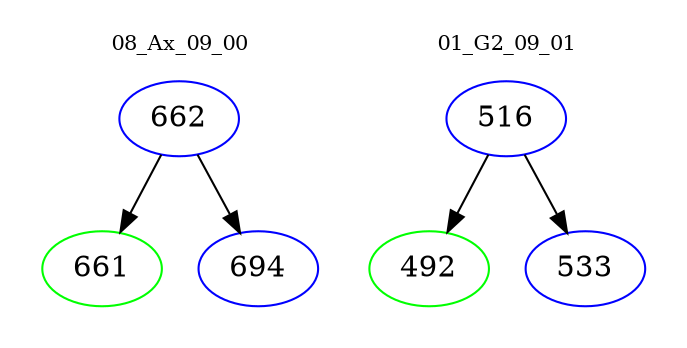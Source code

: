 digraph{
subgraph cluster_0 {
color = white
label = "08_Ax_09_00";
fontsize=10;
T0_662 [label="662", color="blue"]
T0_662 -> T0_661 [color="black"]
T0_661 [label="661", color="green"]
T0_662 -> T0_694 [color="black"]
T0_694 [label="694", color="blue"]
}
subgraph cluster_1 {
color = white
label = "01_G2_09_01";
fontsize=10;
T1_516 [label="516", color="blue"]
T1_516 -> T1_492 [color="black"]
T1_492 [label="492", color="green"]
T1_516 -> T1_533 [color="black"]
T1_533 [label="533", color="blue"]
}
}
